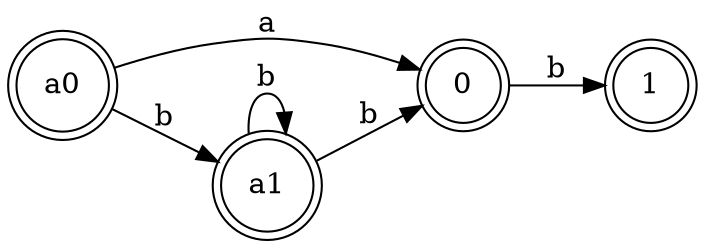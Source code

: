 digraph finite_state_machine {
	rankdir=LR size="8,5"
	node [shape=doublecircle]
	a0 -> 0 [label=a]
	0 -> 1 [label=b]
	a0 -> a1 [label=b]
	a1 -> a1 [label=b]
	a1 -> 0 [label=b]
}
